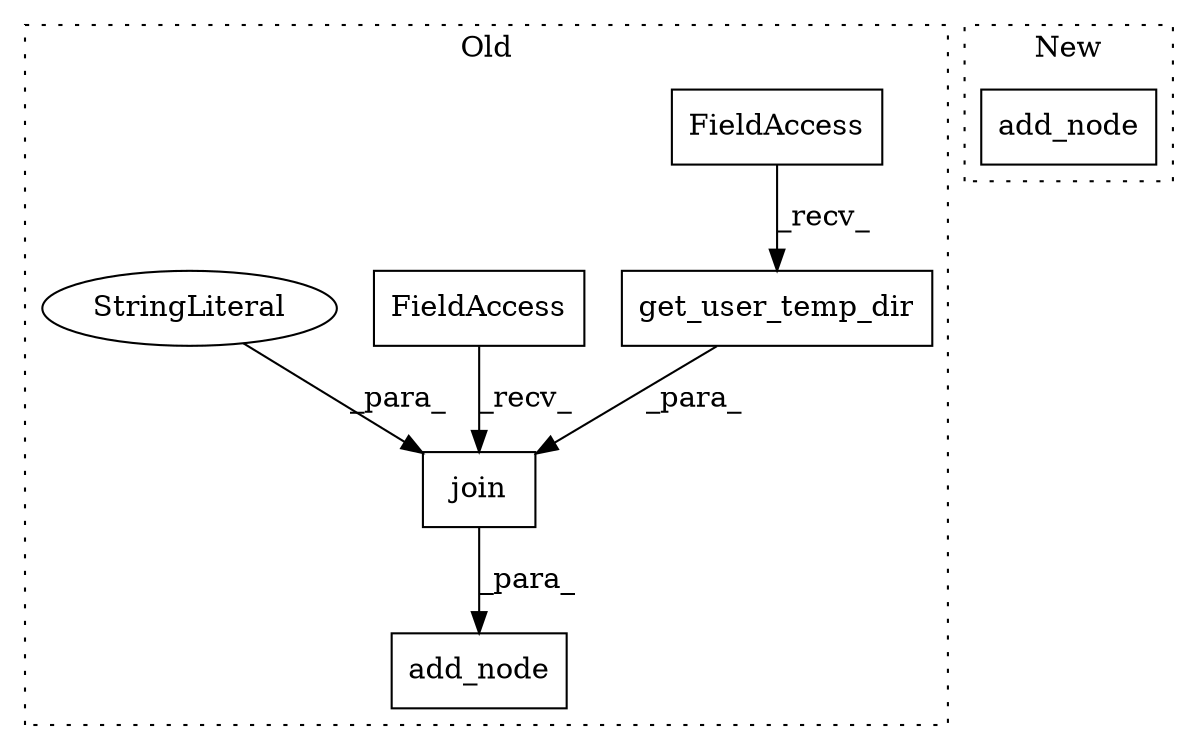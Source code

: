 digraph G {
subgraph cluster0 {
1 [label="add_node" a="32" s="3103,3178" l="9,1" shape="box"];
3 [label="get_user_temp_dir" a="32" s="3135" l="19" shape="box"];
4 [label="FieldAccess" a="22" s="3125" l="9" shape="box"];
5 [label="join" a="32" s="3120,3177" l="5,1" shape="box"];
6 [label="FieldAccess" a="22" s="3112" l="7" shape="box"];
7 [label="StringLiteral" a="45" s="3155" l="22" shape="ellipse"];
label = "Old";
style="dotted";
}
subgraph cluster1 {
2 [label="add_node" a="32" s="3810,3824" l="9,1" shape="box"];
label = "New";
style="dotted";
}
3 -> 5 [label="_para_"];
4 -> 3 [label="_recv_"];
5 -> 1 [label="_para_"];
6 -> 5 [label="_recv_"];
7 -> 5 [label="_para_"];
}